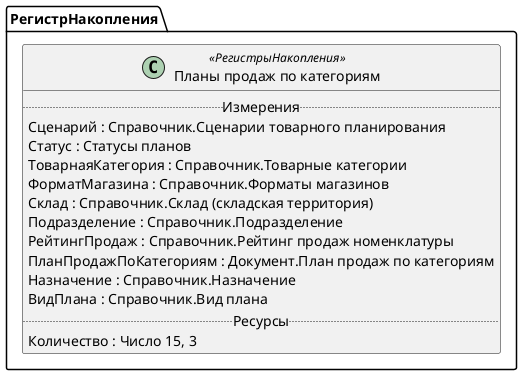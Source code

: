 ﻿@startuml ПланыПродажПоКатегориям
'!include templates.wsd
'..\include templates.wsd
class РегистрНакопления.ПланыПродажПоКатегориям as "Планы продаж по категориям" <<РегистрыНакопления>>
{
..Измерения..
Сценарий : Справочник.Сценарии товарного планирования
Статус : Статусы планов
ТоварнаяКатегория : Справочник.Товарные категории
ФорматМагазина : Справочник.Форматы магазинов
Склад : Справочник.Склад (складская территория)
Подразделение : Справочник.Подразделение
РейтингПродаж : Справочник.Рейтинг продаж номенклатуры
ПланПродажПоКатегориям : Документ.План продаж по категориям
Назначение : Справочник.Назначение
ВидПлана : Справочник.Вид плана
..Ресурсы..
Количество : Число 15, 3
}
@enduml
